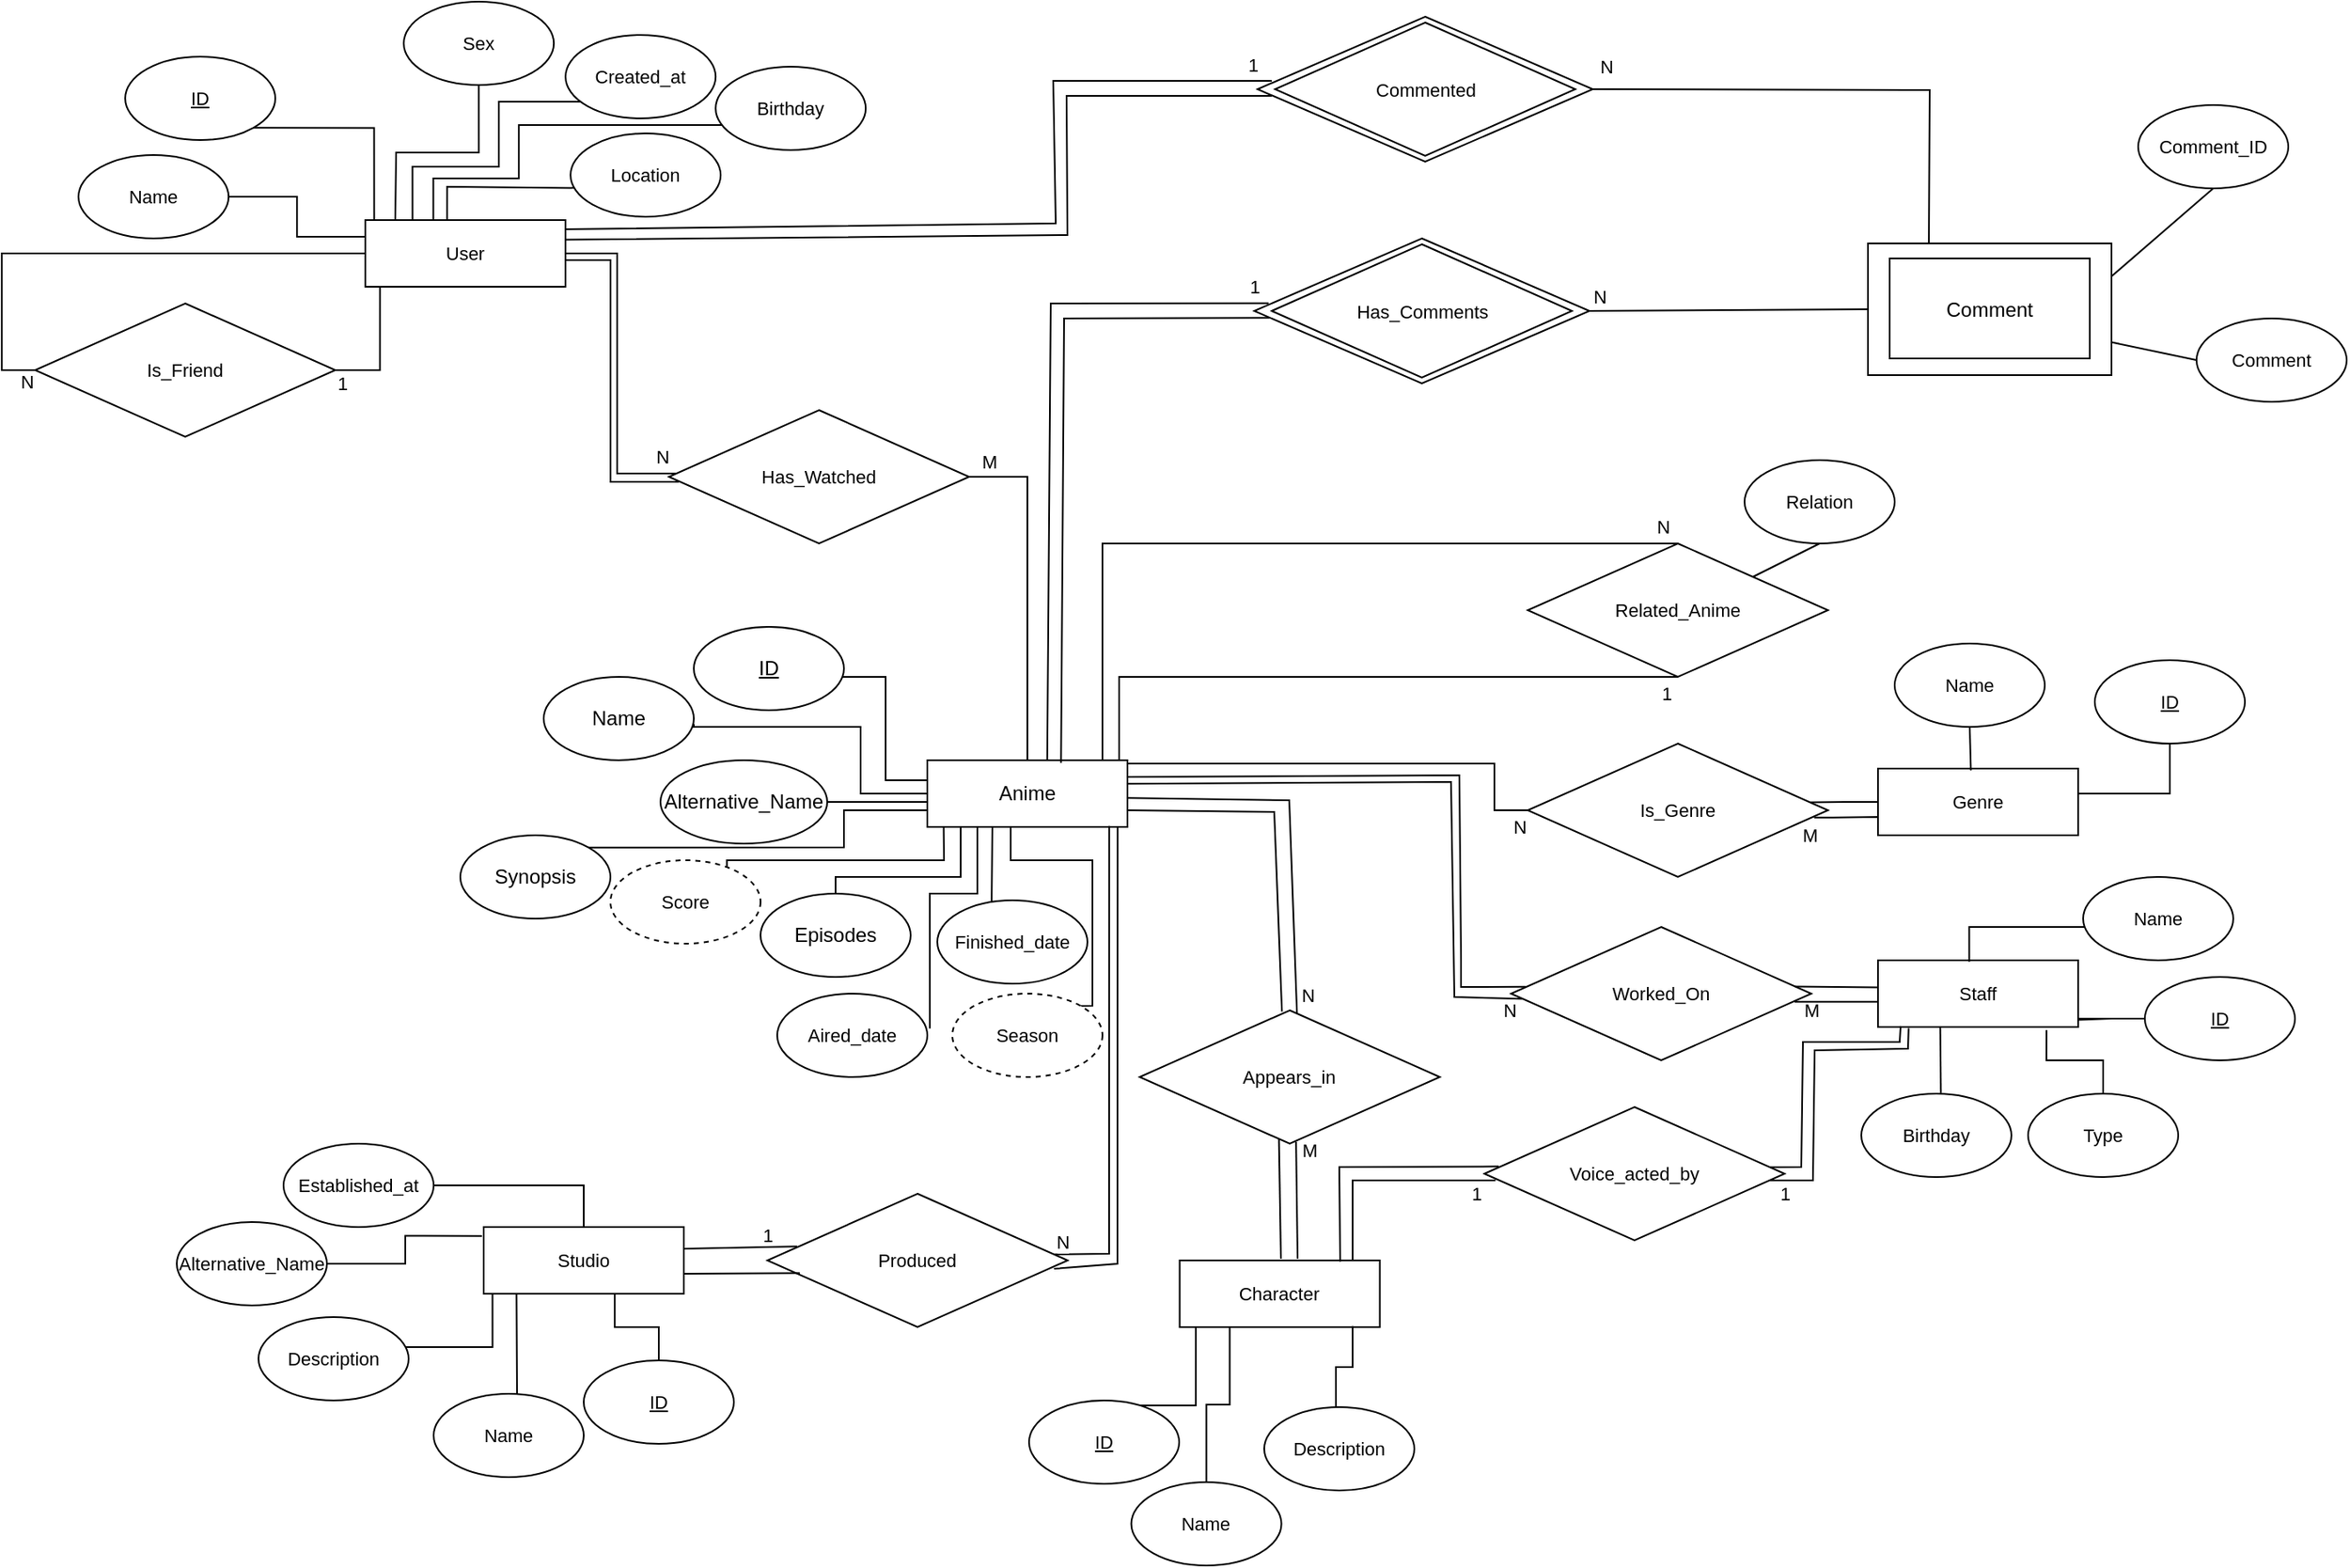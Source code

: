 <mxfile version="21.3.2" type="device">
  <diagram name="Page-1" id="s5_vKj6jAnv7hspi-ZaR">
    <mxGraphModel dx="2261" dy="1826" grid="0" gridSize="10" guides="1" tooltips="1" connect="1" arrows="1" fold="1" page="1" pageScale="1" pageWidth="827" pageHeight="1169" math="0" shadow="0">
      <root>
        <mxCell id="0" />
        <mxCell id="1" parent="0" />
        <mxCell id="LH-wosX4n64rVjz8hfUV-25" style="edgeStyle=orthogonalEdgeStyle;shape=connector;rounded=0;orthogonalLoop=1;jettySize=auto;html=1;entryX=0;entryY=0.5;entryDx=0;entryDy=0;labelBackgroundColor=default;strokeColor=default;fontFamily=Helvetica;fontSize=11;fontColor=default;endArrow=none;endFill=0;exitX=1;exitY=0.5;exitDx=0;exitDy=0;" parent="1" source="LH-wosX4n64rVjz8hfUV-2" target="LH-wosX4n64rVjz8hfUV-24" edge="1">
          <mxGeometry relative="1" as="geometry">
            <mxPoint x="60" y="460" as="sourcePoint" />
            <Array as="points">
              <mxPoint x="50" y="432" />
              <mxPoint x="270" y="432" />
              <mxPoint x="270" y="460" />
            </Array>
          </mxGeometry>
        </mxCell>
        <mxCell id="LH-wosX4n64rVjz8hfUV-32" value="N" style="edgeLabel;html=1;align=center;verticalAlign=middle;resizable=0;points=[];fontSize=11;fontFamily=Helvetica;fontColor=default;" parent="LH-wosX4n64rVjz8hfUV-25" vertex="1" connectable="0">
          <mxGeometry x="0.919" y="1" relative="1" as="geometry">
            <mxPoint x="6" y="11" as="offset" />
          </mxGeometry>
        </mxCell>
        <mxCell id="LH-wosX4n64rVjz8hfUV-42" style="edgeStyle=orthogonalEdgeStyle;shape=connector;rounded=0;orthogonalLoop=1;jettySize=auto;html=1;exitX=0.082;exitY=1.028;exitDx=0;exitDy=0;entryX=0.776;entryY=0.091;entryDx=0;entryDy=0;labelBackgroundColor=default;strokeColor=default;fontFamily=Helvetica;fontSize=11;fontColor=default;endArrow=none;endFill=0;entryPerimeter=0;exitPerimeter=0;" parent="1" source="LH-wosX4n64rVjz8hfUV-2" target="LH-wosX4n64rVjz8hfUV-40" edge="1">
          <mxGeometry relative="1" as="geometry">
            <Array as="points">
              <mxPoint x="-60" y="470" />
              <mxPoint x="-60" y="490" />
              <mxPoint x="-190" y="490" />
            </Array>
          </mxGeometry>
        </mxCell>
        <mxCell id="LH-wosX4n64rVjz8hfUV-2" value="&lt;div&gt;Anime&lt;/div&gt;" style="rounded=0;whiteSpace=wrap;html=1;" parent="1" vertex="1">
          <mxGeometry x="-70" y="430" width="120" height="40" as="geometry" />
        </mxCell>
        <mxCell id="LH-wosX4n64rVjz8hfUV-12" style="edgeStyle=orthogonalEdgeStyle;rounded=0;orthogonalLoop=1;jettySize=auto;html=1;exitX=1;exitY=0.564;exitDx=0;exitDy=0;entryX=0;entryY=0.25;entryDx=0;entryDy=0;endArrow=none;endFill=0;exitPerimeter=0;" parent="1" source="LH-wosX4n64rVjz8hfUV-3" target="LH-wosX4n64rVjz8hfUV-2" edge="1">
          <mxGeometry relative="1" as="geometry">
            <Array as="points">
              <mxPoint x="-210" y="410" />
              <mxPoint x="-110" y="410" />
              <mxPoint x="-110" y="450" />
              <mxPoint x="-70" y="450" />
            </Array>
          </mxGeometry>
        </mxCell>
        <mxCell id="LH-wosX4n64rVjz8hfUV-3" value="Name" style="ellipse;whiteSpace=wrap;html=1;" parent="1" vertex="1">
          <mxGeometry x="-300" y="380" width="90" height="50" as="geometry" />
        </mxCell>
        <mxCell id="LH-wosX4n64rVjz8hfUV-13" style="edgeStyle=orthogonalEdgeStyle;shape=connector;rounded=0;orthogonalLoop=1;jettySize=auto;html=1;exitX=0.993;exitY=0.6;exitDx=0;exitDy=0;labelBackgroundColor=default;strokeColor=default;fontFamily=Helvetica;fontSize=11;fontColor=default;endArrow=none;endFill=0;exitPerimeter=0;entryX=-0.002;entryY=0.3;entryDx=0;entryDy=0;entryPerimeter=0;" parent="1" source="LH-wosX4n64rVjz8hfUV-5" target="LH-wosX4n64rVjz8hfUV-2" edge="1">
          <mxGeometry relative="1" as="geometry">
            <mxPoint x="-60" y="430" as="targetPoint" />
            <Array as="points">
              <mxPoint x="-95" y="380" />
              <mxPoint x="-95" y="442" />
            </Array>
          </mxGeometry>
        </mxCell>
        <mxCell id="LH-wosX4n64rVjz8hfUV-5" value="&lt;u&gt;ID&lt;/u&gt;" style="ellipse;whiteSpace=wrap;html=1;" parent="1" vertex="1">
          <mxGeometry x="-210" y="350" width="90" height="50" as="geometry" />
        </mxCell>
        <mxCell id="LH-wosX4n64rVjz8hfUV-11" style="edgeStyle=orthogonalEdgeStyle;rounded=0;orthogonalLoop=1;jettySize=auto;html=1;exitX=1;exitY=0.5;exitDx=0;exitDy=0;entryX=0;entryY=0.5;entryDx=0;entryDy=0;endArrow=none;endFill=0;" parent="1" source="LH-wosX4n64rVjz8hfUV-6" target="LH-wosX4n64rVjz8hfUV-2" edge="1">
          <mxGeometry relative="1" as="geometry">
            <Array as="points">
              <mxPoint x="-70" y="455" />
            </Array>
          </mxGeometry>
        </mxCell>
        <mxCell id="LH-wosX4n64rVjz8hfUV-6" value="Alternative_Name" style="ellipse;whiteSpace=wrap;html=1;" parent="1" vertex="1">
          <mxGeometry x="-230" y="430" width="100" height="50" as="geometry" />
        </mxCell>
        <mxCell id="LH-wosX4n64rVjz8hfUV-16" style="edgeStyle=orthogonalEdgeStyle;shape=connector;rounded=0;orthogonalLoop=1;jettySize=auto;html=1;exitX=1;exitY=0;exitDx=0;exitDy=0;entryX=0;entryY=0.75;entryDx=0;entryDy=0;labelBackgroundColor=default;strokeColor=default;fontFamily=Helvetica;fontSize=11;fontColor=default;endArrow=none;endFill=0;" parent="1" source="LH-wosX4n64rVjz8hfUV-9" target="LH-wosX4n64rVjz8hfUV-2" edge="1">
          <mxGeometry relative="1" as="geometry">
            <Array as="points">
              <mxPoint x="-120" y="482" />
              <mxPoint x="-120" y="460" />
            </Array>
          </mxGeometry>
        </mxCell>
        <mxCell id="LH-wosX4n64rVjz8hfUV-9" value="&lt;div&gt;Synopsis&lt;/div&gt;" style="ellipse;whiteSpace=wrap;html=1;" parent="1" vertex="1">
          <mxGeometry x="-350" y="475.0" width="90" height="50" as="geometry" />
        </mxCell>
        <mxCell id="LH-wosX4n64rVjz8hfUV-15" style="edgeStyle=orthogonalEdgeStyle;shape=connector;rounded=0;orthogonalLoop=1;jettySize=auto;html=1;exitX=0.5;exitY=0;exitDx=0;exitDy=0;labelBackgroundColor=default;strokeColor=default;fontFamily=Helvetica;fontSize=11;fontColor=default;endArrow=none;endFill=0;" parent="1" source="LH-wosX4n64rVjz8hfUV-10" edge="1">
          <mxGeometry relative="1" as="geometry">
            <mxPoint x="-10" y="470" as="targetPoint" />
            <Array as="points">
              <mxPoint x="-125" y="500" />
              <mxPoint x="-50" y="500" />
              <mxPoint x="-50" y="470" />
            </Array>
          </mxGeometry>
        </mxCell>
        <mxCell id="LH-wosX4n64rVjz8hfUV-10" value="Episodes" style="ellipse;whiteSpace=wrap;html=1;" parent="1" vertex="1">
          <mxGeometry x="-170" y="510.0" width="90" height="50" as="geometry" />
        </mxCell>
        <mxCell id="LH-wosX4n64rVjz8hfUV-19" style="edgeStyle=orthogonalEdgeStyle;shape=connector;rounded=0;orthogonalLoop=1;jettySize=auto;html=1;exitX=0.5;exitY=0;exitDx=0;exitDy=0;labelBackgroundColor=default;strokeColor=default;fontFamily=Helvetica;fontSize=11;fontColor=default;endArrow=none;endFill=0;entryX=0.875;entryY=-0.005;entryDx=0;entryDy=0;entryPerimeter=0;" parent="1" source="LH-wosX4n64rVjz8hfUV-18" target="LH-wosX4n64rVjz8hfUV-2" edge="1">
          <mxGeometry relative="1" as="geometry">
            <Array as="points">
              <mxPoint x="35" y="300" />
            </Array>
            <mxPoint x="35" y="429" as="targetPoint" />
          </mxGeometry>
        </mxCell>
        <mxCell id="LH-wosX4n64rVjz8hfUV-23" value="N" style="edgeLabel;html=1;align=center;verticalAlign=middle;resizable=0;points=[];fontSize=11;fontFamily=Helvetica;fontColor=default;" parent="LH-wosX4n64rVjz8hfUV-19" vertex="1" connectable="0">
          <mxGeometry x="-0.894" relative="1" as="geometry">
            <mxPoint x="16" y="-10" as="offset" />
          </mxGeometry>
        </mxCell>
        <mxCell id="LH-wosX4n64rVjz8hfUV-20" style="edgeStyle=orthogonalEdgeStyle;shape=connector;rounded=0;orthogonalLoop=1;jettySize=auto;html=1;exitX=0.5;exitY=1;exitDx=0;exitDy=0;labelBackgroundColor=default;strokeColor=default;fontFamily=Helvetica;fontSize=11;fontColor=default;endArrow=none;endFill=0;entryX=0.958;entryY=0.01;entryDx=0;entryDy=0;entryPerimeter=0;" parent="1" source="LH-wosX4n64rVjz8hfUV-18" target="LH-wosX4n64rVjz8hfUV-2" edge="1">
          <mxGeometry relative="1" as="geometry">
            <mxPoint x="50" y="445" as="targetPoint" />
            <Array as="points">
              <mxPoint x="45" y="380" />
              <mxPoint x="45" y="430" />
            </Array>
          </mxGeometry>
        </mxCell>
        <mxCell id="LH-wosX4n64rVjz8hfUV-22" value="1" style="edgeLabel;html=1;align=center;verticalAlign=middle;resizable=0;points=[];fontSize=11;fontFamily=Helvetica;fontColor=default;" parent="LH-wosX4n64rVjz8hfUV-20" vertex="1" connectable="0">
          <mxGeometry x="-0.844" y="1" relative="1" as="geometry">
            <mxPoint x="23" y="9" as="offset" />
          </mxGeometry>
        </mxCell>
        <mxCell id="LH-wosX4n64rVjz8hfUV-18" value="Related_Anime" style="rhombus;whiteSpace=wrap;html=1;fontFamily=Helvetica;fontSize=11;fontColor=default;" parent="1" vertex="1">
          <mxGeometry x="290" y="300" width="180" height="80" as="geometry" />
        </mxCell>
        <mxCell id="LH-wosX4n64rVjz8hfUV-29" style="edgeStyle=orthogonalEdgeStyle;shape=connector;rounded=0;orthogonalLoop=1;jettySize=auto;html=1;exitX=0.954;exitY=0.555;exitDx=0;exitDy=0;entryX=0;entryY=0.75;entryDx=0;entryDy=0;labelBackgroundColor=default;strokeColor=default;fontFamily=Helvetica;fontSize=11;fontColor=default;endArrow=none;endFill=0;exitPerimeter=0;" parent="1" source="LH-wosX4n64rVjz8hfUV-24" target="LH-wosX4n64rVjz8hfUV-26" edge="1">
          <mxGeometry relative="1" as="geometry">
            <Array as="points">
              <mxPoint x="473" y="464" />
              <mxPoint x="500" y="464" />
            </Array>
          </mxGeometry>
        </mxCell>
        <mxCell id="LH-wosX4n64rVjz8hfUV-31" value="M" style="edgeLabel;html=1;align=center;verticalAlign=middle;resizable=0;points=[];fontSize=11;fontFamily=Helvetica;fontColor=default;" parent="LH-wosX4n64rVjz8hfUV-29" vertex="1" connectable="0">
          <mxGeometry x="-0.718" relative="1" as="geometry">
            <mxPoint x="-8" y="10" as="offset" />
          </mxGeometry>
        </mxCell>
        <mxCell id="LH-wosX4n64rVjz8hfUV-24" value="Is_Genre" style="rhombus;whiteSpace=wrap;html=1;fontFamily=Helvetica;fontSize=11;fontColor=default;" parent="1" vertex="1">
          <mxGeometry x="290" y="420" width="180" height="80" as="geometry" />
        </mxCell>
        <mxCell id="LH-wosX4n64rVjz8hfUV-39" style="edgeStyle=orthogonalEdgeStyle;shape=connector;rounded=0;orthogonalLoop=1;jettySize=auto;html=1;exitX=0;exitY=0.5;exitDx=0;exitDy=0;entryX=0.942;entryY=0.44;entryDx=0;entryDy=0;entryPerimeter=0;labelBackgroundColor=default;strokeColor=default;fontFamily=Helvetica;fontSize=11;fontColor=default;endArrow=none;endFill=0;" parent="1" source="LH-wosX4n64rVjz8hfUV-26" target="LH-wosX4n64rVjz8hfUV-24" edge="1">
          <mxGeometry relative="1" as="geometry" />
        </mxCell>
        <mxCell id="LH-wosX4n64rVjz8hfUV-26" value="Genre" style="rounded=0;whiteSpace=wrap;html=1;fontFamily=Helvetica;fontSize=11;fontColor=default;" parent="1" vertex="1">
          <mxGeometry x="500" y="435" width="120" height="40" as="geometry" />
        </mxCell>
        <mxCell id="LH-wosX4n64rVjz8hfUV-38" style="edgeStyle=orthogonalEdgeStyle;shape=connector;rounded=0;orthogonalLoop=1;jettySize=auto;html=1;exitX=0.5;exitY=1;exitDx=0;exitDy=0;entryX=0.464;entryY=0.029;entryDx=0;entryDy=0;entryPerimeter=0;labelBackgroundColor=default;strokeColor=default;fontFamily=Helvetica;fontSize=11;fontColor=default;endArrow=none;endFill=0;" parent="1" source="LH-wosX4n64rVjz8hfUV-35" target="LH-wosX4n64rVjz8hfUV-26" edge="1">
          <mxGeometry relative="1" as="geometry" />
        </mxCell>
        <mxCell id="LH-wosX4n64rVjz8hfUV-35" value="Name" style="ellipse;whiteSpace=wrap;html=1;fontFamily=Helvetica;fontSize=11;fontColor=default;" parent="1" vertex="1">
          <mxGeometry x="510" y="360.0" width="90" height="50" as="geometry" />
        </mxCell>
        <mxCell id="LH-wosX4n64rVjz8hfUV-37" style="edgeStyle=orthogonalEdgeStyle;shape=connector;rounded=0;orthogonalLoop=1;jettySize=auto;html=1;exitX=0.5;exitY=1;exitDx=0;exitDy=0;entryX=1;entryY=0;entryDx=0;entryDy=0;labelBackgroundColor=default;strokeColor=default;fontFamily=Helvetica;fontSize=11;fontColor=default;endArrow=none;endFill=0;" parent="1" source="LH-wosX4n64rVjz8hfUV-36" target="LH-wosX4n64rVjz8hfUV-26" edge="1">
          <mxGeometry relative="1" as="geometry">
            <Array as="points">
              <mxPoint x="675" y="450" />
              <mxPoint x="620" y="450" />
            </Array>
          </mxGeometry>
        </mxCell>
        <mxCell id="LH-wosX4n64rVjz8hfUV-36" value="&lt;u&gt;ID&lt;/u&gt;" style="ellipse;whiteSpace=wrap;html=1;fontFamily=Helvetica;fontSize=11;fontColor=default;" parent="1" vertex="1">
          <mxGeometry x="630" y="370.0" width="90" height="50" as="geometry" />
        </mxCell>
        <mxCell id="LH-wosX4n64rVjz8hfUV-40" value="Score" style="ellipse;whiteSpace=wrap;html=1;fontFamily=Helvetica;fontSize=11;fontColor=default;dashed=1;" parent="1" vertex="1">
          <mxGeometry x="-260" y="490.0" width="90" height="50" as="geometry" />
        </mxCell>
        <mxCell id="LH-wosX4n64rVjz8hfUV-46" style="edgeStyle=orthogonalEdgeStyle;shape=connector;rounded=0;orthogonalLoop=1;jettySize=auto;html=1;exitX=1.017;exitY=0.418;exitDx=0;exitDy=0;labelBackgroundColor=default;strokeColor=default;fontFamily=Helvetica;fontSize=11;fontColor=default;endArrow=none;endFill=0;exitPerimeter=0;" parent="1" source="LH-wosX4n64rVjz8hfUV-43" edge="1">
          <mxGeometry relative="1" as="geometry">
            <mxPoint x="-40" y="470" as="targetPoint" />
            <Array as="points">
              <mxPoint x="-69" y="510" />
              <mxPoint x="-40" y="510" />
              <mxPoint x="-40" y="470" />
            </Array>
          </mxGeometry>
        </mxCell>
        <mxCell id="LH-wosX4n64rVjz8hfUV-43" value="Aired_date" style="ellipse;whiteSpace=wrap;html=1;fontFamily=Helvetica;fontSize=11;fontColor=default;" parent="1" vertex="1">
          <mxGeometry x="-160" y="570" width="90" height="50" as="geometry" />
        </mxCell>
        <mxCell id="LH-wosX4n64rVjz8hfUV-49" style="edgeStyle=orthogonalEdgeStyle;shape=connector;rounded=0;orthogonalLoop=1;jettySize=auto;html=1;entryX=0.862;entryY=1.001;entryDx=0;entryDy=0;entryPerimeter=0;labelBackgroundColor=default;strokeColor=default;fontFamily=Helvetica;fontSize=11;fontColor=default;endArrow=none;endFill=0;exitX=0.362;exitY=0.018;exitDx=0;exitDy=0;exitPerimeter=0;" parent="1" source="LH-wosX4n64rVjz8hfUV-44" target="LH-wosX4n64rVjz8hfUV-2" edge="1">
          <mxGeometry relative="1" as="geometry">
            <mxPoint x="-15" y="510" as="sourcePoint" />
            <Array as="points">
              <mxPoint x="-31" y="511" />
              <mxPoint x="-31" y="511" />
              <mxPoint x="-31" y="470" />
            </Array>
          </mxGeometry>
        </mxCell>
        <mxCell id="LH-wosX4n64rVjz8hfUV-44" value="Finished_date" style="ellipse;whiteSpace=wrap;html=1;fontFamily=Helvetica;fontSize=11;fontColor=default;" parent="1" vertex="1">
          <mxGeometry x="-64" y="514" width="90" height="50" as="geometry" />
        </mxCell>
        <mxCell id="LH-wosX4n64rVjz8hfUV-50" style="edgeStyle=orthogonalEdgeStyle;shape=connector;rounded=0;orthogonalLoop=1;jettySize=auto;html=1;exitX=1;exitY=0;exitDx=0;exitDy=0;labelBackgroundColor=default;strokeColor=default;fontFamily=Helvetica;fontSize=11;fontColor=default;endArrow=none;endFill=0;entryX=0.415;entryY=1.006;entryDx=0;entryDy=0;entryPerimeter=0;" parent="1" source="LH-wosX4n64rVjz8hfUV-45" target="LH-wosX4n64rVjz8hfUV-2" edge="1">
          <mxGeometry relative="1" as="geometry">
            <mxPoint x="50" y="490" as="targetPoint" />
            <Array as="points">
              <mxPoint x="29" y="577" />
              <mxPoint x="29" y="490" />
              <mxPoint x="-20" y="490" />
              <mxPoint x="-20" y="470" />
            </Array>
          </mxGeometry>
        </mxCell>
        <mxCell id="LH-wosX4n64rVjz8hfUV-45" value="Season" style="ellipse;whiteSpace=wrap;html=1;fontFamily=Helvetica;fontSize=11;fontColor=default;dashed=1;" parent="1" vertex="1">
          <mxGeometry x="-55" y="570" width="90" height="50" as="geometry" />
        </mxCell>
        <mxCell id="LH-wosX4n64rVjz8hfUV-51" value="Staff" style="rounded=0;whiteSpace=wrap;html=1;fontFamily=Helvetica;fontSize=11;fontColor=default;" parent="1" vertex="1">
          <mxGeometry x="500" y="550" width="120" height="40" as="geometry" />
        </mxCell>
        <mxCell id="LH-wosX4n64rVjz8hfUV-58" style="edgeStyle=orthogonalEdgeStyle;shape=connector;rounded=0;orthogonalLoop=1;jettySize=auto;html=1;exitX=0.5;exitY=1;exitDx=0;exitDy=0;entryX=0.456;entryY=0.021;entryDx=0;entryDy=0;entryPerimeter=0;labelBackgroundColor=default;strokeColor=default;fontFamily=Helvetica;fontSize=11;fontColor=default;endArrow=none;endFill=0;" parent="1" source="LH-wosX4n64rVjz8hfUV-53" target="LH-wosX4n64rVjz8hfUV-51" edge="1">
          <mxGeometry relative="1" as="geometry">
            <Array as="points">
              <mxPoint x="555" y="530" />
            </Array>
          </mxGeometry>
        </mxCell>
        <mxCell id="LH-wosX4n64rVjz8hfUV-53" value="Name" style="ellipse;whiteSpace=wrap;html=1;fontFamily=Helvetica;fontSize=11;fontColor=default;" parent="1" vertex="1">
          <mxGeometry x="623" y="500" width="90" height="50" as="geometry" />
        </mxCell>
        <mxCell id="LH-wosX4n64rVjz8hfUV-61" style="edgeStyle=orthogonalEdgeStyle;shape=connector;rounded=0;orthogonalLoop=1;jettySize=auto;html=1;exitX=0;exitY=0.5;exitDx=0;exitDy=0;entryX=0.998;entryY=0.894;entryDx=0;entryDy=0;entryPerimeter=0;labelBackgroundColor=default;strokeColor=default;fontFamily=Helvetica;fontSize=11;fontColor=default;endArrow=none;endFill=0;" parent="1" source="LH-wosX4n64rVjz8hfUV-55" target="LH-wosX4n64rVjz8hfUV-51" edge="1">
          <mxGeometry relative="1" as="geometry" />
        </mxCell>
        <mxCell id="LH-wosX4n64rVjz8hfUV-55" value="&lt;u&gt;ID&lt;/u&gt;" style="ellipse;whiteSpace=wrap;html=1;fontFamily=Helvetica;fontSize=11;fontColor=default;" parent="1" vertex="1">
          <mxGeometry x="660" y="560" width="90" height="50" as="geometry" />
        </mxCell>
        <mxCell id="LH-wosX4n64rVjz8hfUV-64" style="edgeStyle=orthogonalEdgeStyle;shape=connector;rounded=0;orthogonalLoop=1;jettySize=auto;html=1;exitX=0.53;exitY=-0.005;exitDx=0;exitDy=0;entryX=0.311;entryY=1.001;entryDx=0;entryDy=0;entryPerimeter=0;labelBackgroundColor=default;strokeColor=default;fontFamily=Helvetica;fontSize=11;fontColor=default;endArrow=none;endFill=0;exitPerimeter=0;" parent="1" source="LH-wosX4n64rVjz8hfUV-56" target="LH-wosX4n64rVjz8hfUV-51" edge="1">
          <mxGeometry relative="1" as="geometry">
            <Array as="points" />
          </mxGeometry>
        </mxCell>
        <mxCell id="LH-wosX4n64rVjz8hfUV-56" value="Birthday" style="ellipse;whiteSpace=wrap;html=1;fontFamily=Helvetica;fontSize=11;fontColor=default;" parent="1" vertex="1">
          <mxGeometry x="490" y="630" width="90" height="50" as="geometry" />
        </mxCell>
        <mxCell id="LH-wosX4n64rVjz8hfUV-63" style="edgeStyle=orthogonalEdgeStyle;shape=connector;rounded=0;orthogonalLoop=1;jettySize=auto;html=1;exitX=0.5;exitY=0;exitDx=0;exitDy=0;entryX=0.842;entryY=1.046;entryDx=0;entryDy=0;entryPerimeter=0;labelBackgroundColor=default;strokeColor=default;fontFamily=Helvetica;fontSize=11;fontColor=default;endArrow=none;endFill=0;" parent="1" source="LH-wosX4n64rVjz8hfUV-57" target="LH-wosX4n64rVjz8hfUV-51" edge="1">
          <mxGeometry relative="1" as="geometry" />
        </mxCell>
        <mxCell id="LH-wosX4n64rVjz8hfUV-57" value="Type" style="ellipse;whiteSpace=wrap;html=1;fontFamily=Helvetica;fontSize=11;fontColor=default;" parent="1" vertex="1">
          <mxGeometry x="590" y="630" width="90" height="50" as="geometry" />
        </mxCell>
        <mxCell id="LH-wosX4n64rVjz8hfUV-62" style="edgeStyle=orthogonalEdgeStyle;shape=connector;rounded=0;orthogonalLoop=1;jettySize=auto;html=1;exitX=0;exitY=0.5;exitDx=0;exitDy=0;entryX=1.001;entryY=0.875;entryDx=0;entryDy=0;entryPerimeter=0;labelBackgroundColor=default;strokeColor=default;fontFamily=Helvetica;fontSize=11;fontColor=default;endArrow=none;endFill=0;" parent="1" source="LH-wosX4n64rVjz8hfUV-55" target="LH-wosX4n64rVjz8hfUV-51" edge="1">
          <mxGeometry relative="1" as="geometry" />
        </mxCell>
        <mxCell id="LH-wosX4n64rVjz8hfUV-65" value="Worked_On" style="rhombus;whiteSpace=wrap;html=1;fontFamily=Helvetica;fontSize=11;fontColor=default;" parent="1" vertex="1">
          <mxGeometry x="280" y="530" width="180" height="80" as="geometry" />
        </mxCell>
        <mxCell id="LH-wosX4n64rVjz8hfUV-67" value="" style="endArrow=none;html=1;rounded=0;labelBackgroundColor=default;strokeColor=default;fontFamily=Helvetica;fontSize=11;fontColor=default;shape=connector;exitX=0.946;exitY=0.447;exitDx=0;exitDy=0;exitPerimeter=0;entryX=-0.002;entryY=0.406;entryDx=0;entryDy=0;entryPerimeter=0;" parent="1" source="LH-wosX4n64rVjz8hfUV-65" target="LH-wosX4n64rVjz8hfUV-51" edge="1">
          <mxGeometry width="50" height="50" relative="1" as="geometry">
            <mxPoint x="450" y="570" as="sourcePoint" />
            <mxPoint x="500" y="520" as="targetPoint" />
          </mxGeometry>
        </mxCell>
        <mxCell id="LH-wosX4n64rVjz8hfUV-75" value="M" style="edgeLabel;html=1;align=center;verticalAlign=middle;resizable=0;points=[];fontSize=11;fontFamily=Helvetica;fontColor=default;" parent="LH-wosX4n64rVjz8hfUV-67" vertex="1" connectable="0">
          <mxGeometry x="-0.496" y="1" relative="1" as="geometry">
            <mxPoint x="-3" y="15" as="offset" />
          </mxGeometry>
        </mxCell>
        <mxCell id="LH-wosX4n64rVjz8hfUV-68" value="" style="endArrow=none;html=1;rounded=0;labelBackgroundColor=default;strokeColor=default;fontFamily=Helvetica;fontSize=11;fontColor=default;shape=connector;exitX=0.946;exitY=0.447;exitDx=0;exitDy=0;exitPerimeter=0;entryX=-0.002;entryY=0.406;entryDx=0;entryDy=0;entryPerimeter=0;" parent="1" edge="1">
          <mxGeometry width="50" height="50" relative="1" as="geometry">
            <mxPoint x="450" y="574.89" as="sourcePoint" />
            <mxPoint x="500" y="574.89" as="targetPoint" />
          </mxGeometry>
        </mxCell>
        <mxCell id="LH-wosX4n64rVjz8hfUV-69" value="" style="endArrow=none;html=1;rounded=0;labelBackgroundColor=default;strokeColor=default;fontFamily=Helvetica;fontSize=11;fontColor=default;shape=connector;exitX=1;exitY=0.25;exitDx=0;exitDy=0;entryX=0.049;entryY=0.448;entryDx=0;entryDy=0;entryPerimeter=0;" parent="1" source="LH-wosX4n64rVjz8hfUV-2" target="LH-wosX4n64rVjz8hfUV-65" edge="1">
          <mxGeometry width="50" height="50" relative="1" as="geometry">
            <mxPoint x="60" y="510" as="sourcePoint" />
            <mxPoint x="110" y="460" as="targetPoint" />
            <Array as="points">
              <mxPoint x="249" y="439" />
              <mxPoint x="250" y="550" />
              <mxPoint x="250" y="566" />
            </Array>
          </mxGeometry>
        </mxCell>
        <mxCell id="LH-wosX4n64rVjz8hfUV-72" value="N" style="edgeLabel;html=1;align=center;verticalAlign=middle;resizable=0;points=[];fontSize=11;fontFamily=Helvetica;fontColor=default;" parent="LH-wosX4n64rVjz8hfUV-69" vertex="1" connectable="0">
          <mxGeometry x="0.942" relative="1" as="geometry">
            <mxPoint x="1" y="14" as="offset" />
          </mxGeometry>
        </mxCell>
        <mxCell id="LH-wosX4n64rVjz8hfUV-70" value="" style="endArrow=none;html=1;rounded=0;labelBackgroundColor=default;strokeColor=default;fontFamily=Helvetica;fontSize=11;fontColor=default;shape=connector;entryX=0.038;entryY=0.539;entryDx=0;entryDy=0;entryPerimeter=0;exitX=0.999;exitY=0.353;exitDx=0;exitDy=0;exitPerimeter=0;" parent="1" source="LH-wosX4n64rVjz8hfUV-2" target="LH-wosX4n64rVjz8hfUV-65" edge="1">
          <mxGeometry width="50" height="50" relative="1" as="geometry">
            <mxPoint x="50" y="466" as="sourcePoint" />
            <mxPoint x="290" y="570" as="targetPoint" />
            <Array as="points">
              <mxPoint x="244" y="443" />
              <mxPoint x="246" y="572" />
            </Array>
          </mxGeometry>
        </mxCell>
        <mxCell id="LH-wosX4n64rVjz8hfUV-98" value="&lt;div&gt;Character&lt;/div&gt;" style="rounded=0;whiteSpace=wrap;html=1;fontFamily=Helvetica;fontSize=11;fontColor=default;" parent="1" vertex="1">
          <mxGeometry x="81.3" y="730" width="120" height="40" as="geometry" />
        </mxCell>
        <mxCell id="WyOjGXqvEOlPAhc7vTdw-3" style="edgeStyle=orthogonalEdgeStyle;shape=connector;rounded=0;orthogonalLoop=1;jettySize=auto;html=1;exitX=0.68;exitY=0.038;exitDx=0;exitDy=0;entryX=0.081;entryY=1.008;entryDx=0;entryDy=0;entryPerimeter=0;labelBackgroundColor=default;strokeColor=default;fontFamily=Helvetica;fontSize=11;fontColor=default;endArrow=none;endFill=0;exitPerimeter=0;" parent="1" source="LH-wosX4n64rVjz8hfUV-99" target="LH-wosX4n64rVjz8hfUV-98" edge="1">
          <mxGeometry relative="1" as="geometry">
            <mxPoint x="51.0" y="816.65" as="sourcePoint" />
            <Array as="points">
              <mxPoint x="52" y="817" />
              <mxPoint x="91" y="817" />
            </Array>
          </mxGeometry>
        </mxCell>
        <mxCell id="LH-wosX4n64rVjz8hfUV-99" value="&lt;div align=&quot;center&quot;&gt;&lt;u&gt;ID&lt;/u&gt;&lt;/div&gt;" style="ellipse;whiteSpace=wrap;html=1;fontFamily=Helvetica;fontSize=11;fontColor=default;align=center;" parent="1" vertex="1">
          <mxGeometry x="-9" y="814" width="90" height="50" as="geometry" />
        </mxCell>
        <mxCell id="WyOjGXqvEOlPAhc7vTdw-4" style="edgeStyle=orthogonalEdgeStyle;shape=connector;rounded=0;orthogonalLoop=1;jettySize=auto;html=1;entryX=0.25;entryY=1;entryDx=0;entryDy=0;labelBackgroundColor=default;strokeColor=default;fontFamily=Helvetica;fontSize=11;fontColor=default;endArrow=none;endFill=0;" parent="1" source="LH-wosX4n64rVjz8hfUV-100" target="LH-wosX4n64rVjz8hfUV-98" edge="1">
          <mxGeometry relative="1" as="geometry" />
        </mxCell>
        <mxCell id="LH-wosX4n64rVjz8hfUV-100" value="Name" style="ellipse;whiteSpace=wrap;html=1;fontFamily=Helvetica;fontSize=11;fontColor=default;" parent="1" vertex="1">
          <mxGeometry x="52.3" y="863" width="90" height="50" as="geometry" />
        </mxCell>
        <mxCell id="LH-wosX4n64rVjz8hfUV-101" value="" style="endArrow=none;html=1;rounded=0;labelBackgroundColor=default;strokeColor=default;fontFamily=Helvetica;fontSize=11;fontColor=default;shape=connector;entryX=0.909;entryY=0.985;entryDx=0;entryDy=0;entryPerimeter=0;exitX=0.955;exitY=0.455;exitDx=0;exitDy=0;exitPerimeter=0;" parent="1" source="LH-wosX4n64rVjz8hfUV-85" target="LH-wosX4n64rVjz8hfUV-2" edge="1">
          <mxGeometry width="50" height="50" relative="1" as="geometry">
            <mxPoint x="2" y="787" as="sourcePoint" />
            <mxPoint x="35" y="470" as="targetPoint" />
            <Array as="points">
              <mxPoint x="39" y="726" />
            </Array>
          </mxGeometry>
        </mxCell>
        <mxCell id="LH-wosX4n64rVjz8hfUV-102" value="" style="endArrow=none;html=1;rounded=0;labelBackgroundColor=default;strokeColor=default;fontFamily=Helvetica;fontSize=11;fontColor=default;shape=connector;entryX=0.951;entryY=1.003;entryDx=0;entryDy=0;entryPerimeter=0;exitX=0.955;exitY=0.563;exitDx=0;exitDy=0;exitPerimeter=0;" parent="1" source="LH-wosX4n64rVjz8hfUV-85" target="LH-wosX4n64rVjz8hfUV-2" edge="1">
          <mxGeometry width="50" height="50" relative="1" as="geometry">
            <mxPoint x="1" y="764" as="sourcePoint" />
            <mxPoint x="49" y="479" as="targetPoint" />
            <Array as="points">
              <mxPoint x="44" y="732" />
            </Array>
          </mxGeometry>
        </mxCell>
        <mxCell id="WyOjGXqvEOlPAhc7vTdw-62" value="N" style="edgeLabel;html=1;align=center;verticalAlign=middle;resizable=0;points=[];fontSize=11;fontFamily=Helvetica;fontColor=default;" parent="LH-wosX4n64rVjz8hfUV-102" connectable="0" vertex="1">
          <mxGeometry x="-0.94" y="2" relative="1" as="geometry">
            <mxPoint x="-4" y="-14" as="offset" />
          </mxGeometry>
        </mxCell>
        <mxCell id="WyOjGXqvEOlPAhc7vTdw-6" style="edgeStyle=orthogonalEdgeStyle;shape=connector;rounded=0;orthogonalLoop=1;jettySize=auto;html=1;exitX=0.478;exitY=0.02;exitDx=0;exitDy=0;entryX=0.864;entryY=0.983;entryDx=0;entryDy=0;labelBackgroundColor=default;strokeColor=default;fontFamily=Helvetica;fontSize=11;fontColor=default;endArrow=none;endFill=0;entryPerimeter=0;exitPerimeter=0;" parent="1" source="WyOjGXqvEOlPAhc7vTdw-2" target="LH-wosX4n64rVjz8hfUV-98" edge="1">
          <mxGeometry relative="1" as="geometry" />
        </mxCell>
        <mxCell id="WyOjGXqvEOlPAhc7vTdw-2" value="Description" style="ellipse;whiteSpace=wrap;html=1;fontFamily=Helvetica;fontSize=11;fontColor=default;" parent="1" vertex="1">
          <mxGeometry x="132" y="818" width="90" height="50" as="geometry" />
        </mxCell>
        <mxCell id="LH-wosX4n64rVjz8hfUV-76" value="&lt;div&gt;Studio&lt;/div&gt;" style="rounded=0;whiteSpace=wrap;html=1;fontFamily=Helvetica;fontSize=11;fontColor=default;" parent="1" vertex="1">
          <mxGeometry x="-336" y="710" width="120" height="40" as="geometry" />
        </mxCell>
        <mxCell id="LH-wosX4n64rVjz8hfUV-97" style="edgeStyle=orthogonalEdgeStyle;shape=connector;rounded=0;orthogonalLoop=1;jettySize=auto;html=1;exitX=0.5;exitY=0;exitDx=0;exitDy=0;entryX=0.655;entryY=1;entryDx=0;entryDy=0;entryPerimeter=0;labelBackgroundColor=default;strokeColor=default;fontFamily=Helvetica;fontSize=11;fontColor=default;endArrow=none;endFill=0;" parent="1" source="LH-wosX4n64rVjz8hfUV-77" target="LH-wosX4n64rVjz8hfUV-76" edge="1">
          <mxGeometry relative="1" as="geometry" />
        </mxCell>
        <mxCell id="LH-wosX4n64rVjz8hfUV-77" value="&lt;u&gt;ID&lt;/u&gt;" style="ellipse;whiteSpace=wrap;html=1;fontFamily=Helvetica;fontSize=11;fontColor=default;" parent="1" vertex="1">
          <mxGeometry x="-276" y="790" width="90" height="50" as="geometry" />
        </mxCell>
        <mxCell id="LH-wosX4n64rVjz8hfUV-96" style="edgeStyle=orthogonalEdgeStyle;shape=connector;rounded=0;orthogonalLoop=1;jettySize=auto;html=1;entryX=0.164;entryY=0.992;entryDx=0;entryDy=0;entryPerimeter=0;labelBackgroundColor=default;strokeColor=default;fontFamily=Helvetica;fontSize=11;fontColor=default;endArrow=none;endFill=0;" parent="1" target="LH-wosX4n64rVjz8hfUV-76" edge="1">
          <mxGeometry relative="1" as="geometry">
            <Array as="points">
              <mxPoint x="-316" y="810" />
            </Array>
            <mxPoint x="-316" y="808" as="sourcePoint" />
          </mxGeometry>
        </mxCell>
        <mxCell id="LH-wosX4n64rVjz8hfUV-78" value="Name" style="ellipse;whiteSpace=wrap;html=1;fontFamily=Helvetica;fontSize=11;fontColor=default;" parent="1" vertex="1">
          <mxGeometry x="-366" y="810" width="90" height="50" as="geometry" />
        </mxCell>
        <mxCell id="LH-wosX4n64rVjz8hfUV-92" style="edgeStyle=orthogonalEdgeStyle;shape=connector;rounded=0;orthogonalLoop=1;jettySize=auto;html=1;exitX=1;exitY=0.5;exitDx=0;exitDy=0;entryX=0.5;entryY=0;entryDx=0;entryDy=0;labelBackgroundColor=default;strokeColor=default;fontFamily=Helvetica;fontSize=11;fontColor=default;endArrow=none;endFill=0;" parent="1" source="LH-wosX4n64rVjz8hfUV-80" target="LH-wosX4n64rVjz8hfUV-76" edge="1">
          <mxGeometry relative="1" as="geometry" />
        </mxCell>
        <mxCell id="LH-wosX4n64rVjz8hfUV-80" value="Established_at" style="ellipse;whiteSpace=wrap;html=1;fontFamily=Helvetica;fontSize=11;fontColor=default;" parent="1" vertex="1">
          <mxGeometry x="-456" y="660" width="90" height="50" as="geometry" />
        </mxCell>
        <mxCell id="LH-wosX4n64rVjz8hfUV-94" style="edgeStyle=orthogonalEdgeStyle;shape=connector;rounded=0;orthogonalLoop=1;jettySize=auto;html=1;exitX=1;exitY=0.5;exitDx=0;exitDy=0;entryX=-0.008;entryY=0.133;entryDx=0;entryDy=0;entryPerimeter=0;labelBackgroundColor=default;strokeColor=default;fontFamily=Helvetica;fontSize=11;fontColor=default;endArrow=none;endFill=0;" parent="1" source="LH-wosX4n64rVjz8hfUV-82" target="LH-wosX4n64rVjz8hfUV-76" edge="1">
          <mxGeometry relative="1" as="geometry" />
        </mxCell>
        <mxCell id="LH-wosX4n64rVjz8hfUV-82" value="Alternative_Name" style="ellipse;whiteSpace=wrap;html=1;fontFamily=Helvetica;fontSize=11;fontColor=default;" parent="1" vertex="1">
          <mxGeometry x="-520" y="707" width="90" height="50" as="geometry" />
        </mxCell>
        <mxCell id="LH-wosX4n64rVjz8hfUV-95" style="edgeStyle=orthogonalEdgeStyle;shape=connector;rounded=0;orthogonalLoop=1;jettySize=auto;html=1;exitX=0;exitY=0;exitDx=0;exitDy=0;entryX=0.044;entryY=1;entryDx=0;entryDy=0;entryPerimeter=0;labelBackgroundColor=default;strokeColor=default;fontFamily=Helvetica;fontSize=11;fontColor=default;endArrow=none;endFill=0;" parent="1" source="LH-wosX4n64rVjz8hfUV-84" target="LH-wosX4n64rVjz8hfUV-76" edge="1">
          <mxGeometry relative="1" as="geometry">
            <Array as="points">
              <mxPoint x="-454" y="782" />
              <mxPoint x="-331" y="782" />
            </Array>
          </mxGeometry>
        </mxCell>
        <mxCell id="LH-wosX4n64rVjz8hfUV-84" value="Description" style="ellipse;whiteSpace=wrap;html=1;fontFamily=Helvetica;fontSize=11;fontColor=default;" parent="1" vertex="1">
          <mxGeometry x="-471" y="764" width="90" height="50" as="geometry" />
        </mxCell>
        <mxCell id="LH-wosX4n64rVjz8hfUV-85" value="&lt;div&gt;Produced&lt;/div&gt;" style="rhombus;whiteSpace=wrap;html=1;fontFamily=Helvetica;fontSize=11;fontColor=default;" parent="1" vertex="1">
          <mxGeometry x="-165.88" y="690" width="180" height="80" as="geometry" />
        </mxCell>
        <mxCell id="LH-wosX4n64rVjz8hfUV-86" value="" style="endArrow=none;html=1;rounded=0;labelBackgroundColor=default;strokeColor=default;fontFamily=Helvetica;fontSize=11;fontColor=default;shape=connector;exitX=0.099;exitY=0.395;exitDx=0;exitDy=0;exitPerimeter=0;" parent="1" source="LH-wosX4n64rVjz8hfUV-85" edge="1">
          <mxGeometry width="50" height="50" relative="1" as="geometry">
            <mxPoint x="-156" y="720" as="sourcePoint" />
            <mxPoint x="-216" y="723" as="targetPoint" />
          </mxGeometry>
        </mxCell>
        <mxCell id="LH-wosX4n64rVjz8hfUV-87" value="" style="endArrow=none;html=1;rounded=0;labelBackgroundColor=default;strokeColor=default;fontFamily=Helvetica;fontSize=11;fontColor=default;shape=connector;exitX=0.108;exitY=0.595;exitDx=0;exitDy=0;exitPerimeter=0;" parent="1" source="LH-wosX4n64rVjz8hfUV-85" edge="1">
          <mxGeometry width="50" height="50" relative="1" as="geometry">
            <mxPoint x="-151" y="740" as="sourcePoint" />
            <mxPoint x="-216" y="738" as="targetPoint" />
          </mxGeometry>
        </mxCell>
        <mxCell id="LH-wosX4n64rVjz8hfUV-91" value="1" style="text;html=1;align=center;verticalAlign=middle;resizable=0;points=[];autosize=1;strokeColor=none;fillColor=none;fontSize=11;fontFamily=Helvetica;fontColor=default;" parent="1" vertex="1">
          <mxGeometry x="-180.88" y="700" width="30" height="30" as="geometry" />
        </mxCell>
        <mxCell id="WyOjGXqvEOlPAhc7vTdw-12" value="Voice_acted_by" style="rhombus;whiteSpace=wrap;html=1;fontFamily=Helvetica;fontSize=11;fontColor=default;" parent="1" vertex="1">
          <mxGeometry x="264" y="638" width="180" height="80" as="geometry" />
        </mxCell>
        <mxCell id="WyOjGXqvEOlPAhc7vTdw-13" value="Appears_in" style="rhombus;whiteSpace=wrap;html=1;fontFamily=Helvetica;fontSize=11;fontColor=default;" parent="1" vertex="1">
          <mxGeometry x="57.3" y="580" width="180" height="80" as="geometry" />
        </mxCell>
        <mxCell id="WyOjGXqvEOlPAhc7vTdw-14" value="" style="endArrow=none;html=1;rounded=0;labelBackgroundColor=default;strokeColor=default;fontFamily=Helvetica;fontSize=11;fontColor=default;shape=connector;entryX=0.464;entryY=0.965;entryDx=0;entryDy=0;entryPerimeter=0;" parent="1" target="WyOjGXqvEOlPAhc7vTdw-13" edge="1">
          <mxGeometry width="50" height="50" relative="1" as="geometry">
            <mxPoint x="142" y="729" as="sourcePoint" />
            <mxPoint x="193" y="681" as="targetPoint" />
            <Array as="points" />
          </mxGeometry>
        </mxCell>
        <mxCell id="WyOjGXqvEOlPAhc7vTdw-15" value="" style="endArrow=none;html=1;rounded=0;labelBackgroundColor=default;strokeColor=default;fontFamily=Helvetica;fontSize=11;fontColor=default;shape=connector;entryX=1;entryY=0.75;entryDx=0;entryDy=0;exitX=0.474;exitY=0.009;exitDx=0;exitDy=0;exitPerimeter=0;" parent="1" source="WyOjGXqvEOlPAhc7vTdw-13" target="LH-wosX4n64rVjz8hfUV-2" edge="1">
          <mxGeometry width="50" height="50" relative="1" as="geometry">
            <mxPoint x="139" y="584" as="sourcePoint" />
            <mxPoint x="189" y="534" as="targetPoint" />
            <Array as="points">
              <mxPoint x="138" y="461" />
            </Array>
          </mxGeometry>
        </mxCell>
        <mxCell id="WyOjGXqvEOlPAhc7vTdw-16" value="" style="endArrow=none;html=1;rounded=0;labelBackgroundColor=default;strokeColor=default;fontFamily=Helvetica;fontSize=11;fontColor=default;shape=connector;entryX=0.524;entryY=0.019;entryDx=0;entryDy=0;entryPerimeter=0;exitX=1.001;exitY=0.566;exitDx=0;exitDy=0;exitPerimeter=0;" parent="1" source="LH-wosX4n64rVjz8hfUV-2" target="WyOjGXqvEOlPAhc7vTdw-13" edge="1">
          <mxGeometry width="50" height="50" relative="1" as="geometry">
            <mxPoint x="73" y="533" as="sourcePoint" />
            <mxPoint x="123" y="483" as="targetPoint" />
            <Array as="points">
              <mxPoint x="147" y="454" />
            </Array>
          </mxGeometry>
        </mxCell>
        <mxCell id="WyOjGXqvEOlPAhc7vTdw-18" value="N" style="edgeLabel;html=1;align=center;verticalAlign=middle;resizable=0;points=[];fontSize=11;fontFamily=Helvetica;fontColor=default;" parent="WyOjGXqvEOlPAhc7vTdw-16" connectable="0" vertex="1">
          <mxGeometry x="0.883" y="1" relative="1" as="geometry">
            <mxPoint x="6" y="2" as="offset" />
          </mxGeometry>
        </mxCell>
        <mxCell id="WyOjGXqvEOlPAhc7vTdw-17" value="" style="endArrow=none;html=1;rounded=0;labelBackgroundColor=default;strokeColor=default;fontFamily=Helvetica;fontSize=11;fontColor=default;shape=connector;entryX=0.521;entryY=0.986;entryDx=0;entryDy=0;entryPerimeter=0;" parent="1" target="WyOjGXqvEOlPAhc7vTdw-13" edge="1">
          <mxGeometry width="50" height="50" relative="1" as="geometry">
            <mxPoint x="152" y="729" as="sourcePoint" />
            <mxPoint x="201" y="680" as="targetPoint" />
          </mxGeometry>
        </mxCell>
        <mxCell id="WyOjGXqvEOlPAhc7vTdw-19" value="M" style="edgeLabel;html=1;align=center;verticalAlign=middle;resizable=0;points=[];fontSize=11;fontFamily=Helvetica;fontColor=default;" parent="WyOjGXqvEOlPAhc7vTdw-17" connectable="0" vertex="1">
          <mxGeometry x="0.76" relative="1" as="geometry">
            <mxPoint x="8" y="-4" as="offset" />
          </mxGeometry>
        </mxCell>
        <mxCell id="WyOjGXqvEOlPAhc7vTdw-20" value="" style="endArrow=none;html=1;rounded=0;labelBackgroundColor=default;strokeColor=default;fontFamily=Helvetica;fontSize=11;fontColor=default;shape=connector;entryX=0.048;entryY=0.446;entryDx=0;entryDy=0;entryPerimeter=0;exitX=0.802;exitY=0.018;exitDx=0;exitDy=0;exitPerimeter=0;" parent="1" source="LH-wosX4n64rVjz8hfUV-98" target="WyOjGXqvEOlPAhc7vTdw-12" edge="1">
          <mxGeometry width="50" height="50" relative="1" as="geometry">
            <mxPoint x="202" y="740" as="sourcePoint" />
            <mxPoint x="252" y="690" as="targetPoint" />
            <Array as="points">
              <mxPoint x="177" y="674" />
            </Array>
          </mxGeometry>
        </mxCell>
        <mxCell id="WyOjGXqvEOlPAhc7vTdw-21" value="" style="endArrow=none;html=1;rounded=0;labelBackgroundColor=default;strokeColor=default;fontFamily=Helvetica;fontSize=11;fontColor=default;shape=connector;entryX=0.037;entryY=0.55;entryDx=0;entryDy=0;entryPerimeter=0;" parent="1" target="WyOjGXqvEOlPAhc7vTdw-12" edge="1">
          <mxGeometry width="50" height="50" relative="1" as="geometry">
            <mxPoint x="185" y="730" as="sourcePoint" />
            <mxPoint x="235" y="680" as="targetPoint" />
            <Array as="points">
              <mxPoint x="185" y="682" />
            </Array>
          </mxGeometry>
        </mxCell>
        <mxCell id="WyOjGXqvEOlPAhc7vTdw-27" value="1" style="edgeLabel;html=1;align=center;verticalAlign=middle;resizable=0;points=[];fontSize=11;fontFamily=Helvetica;fontColor=default;" parent="WyOjGXqvEOlPAhc7vTdw-21" connectable="0" vertex="1">
          <mxGeometry x="0.826" y="1" relative="1" as="geometry">
            <mxPoint y="9" as="offset" />
          </mxGeometry>
        </mxCell>
        <mxCell id="WyOjGXqvEOlPAhc7vTdw-22" value="" style="endArrow=none;html=1;rounded=0;labelBackgroundColor=default;strokeColor=default;fontFamily=Helvetica;fontSize=11;fontColor=default;shape=connector;exitX=0.953;exitY=0.452;exitDx=0;exitDy=0;exitPerimeter=0;entryX=0.113;entryY=0.986;entryDx=0;entryDy=0;entryPerimeter=0;" parent="1" source="WyOjGXqvEOlPAhc7vTdw-12" target="LH-wosX4n64rVjz8hfUV-51" edge="1">
          <mxGeometry width="50" height="50" relative="1" as="geometry">
            <mxPoint x="464" y="641" as="sourcePoint" />
            <mxPoint x="514" y="591" as="targetPoint" />
            <Array as="points">
              <mxPoint x="454" y="674" />
              <mxPoint x="455" y="599" />
              <mxPoint x="513" y="599" />
            </Array>
          </mxGeometry>
        </mxCell>
        <mxCell id="WyOjGXqvEOlPAhc7vTdw-23" value="" style="endArrow=none;html=1;rounded=0;labelBackgroundColor=default;strokeColor=default;fontFamily=Helvetica;fontSize=11;fontColor=default;shape=connector;entryX=0.153;entryY=1.018;entryDx=0;entryDy=0;entryPerimeter=0;" parent="1" target="LH-wosX4n64rVjz8hfUV-51" edge="1">
          <mxGeometry width="50" height="50" relative="1" as="geometry">
            <mxPoint x="435" y="682" as="sourcePoint" />
            <mxPoint x="485" y="632" as="targetPoint" />
            <Array as="points">
              <mxPoint x="461" y="682" />
              <mxPoint x="462" y="604" />
              <mxPoint x="518" y="603" />
            </Array>
          </mxGeometry>
        </mxCell>
        <mxCell id="WyOjGXqvEOlPAhc7vTdw-24" value="1" style="edgeLabel;html=1;align=center;verticalAlign=middle;resizable=0;points=[];fontSize=11;fontFamily=Helvetica;fontColor=default;" parent="WyOjGXqvEOlPAhc7vTdw-23" connectable="0" vertex="1">
          <mxGeometry x="-0.791" y="-1" relative="1" as="geometry">
            <mxPoint x="-9" y="7" as="offset" />
          </mxGeometry>
        </mxCell>
        <mxCell id="WyOjGXqvEOlPAhc7vTdw-63" style="edgeStyle=orthogonalEdgeStyle;shape=connector;rounded=0;orthogonalLoop=1;jettySize=auto;html=1;exitX=1;exitY=0.5;exitDx=0;exitDy=0;entryX=0.025;entryY=0.478;entryDx=0;entryDy=0;labelBackgroundColor=default;strokeColor=default;fontFamily=Helvetica;fontSize=11;fontColor=default;endArrow=none;endFill=0;entryPerimeter=0;" parent="1" source="WyOjGXqvEOlPAhc7vTdw-28" target="WyOjGXqvEOlPAhc7vTdw-61" edge="1">
          <mxGeometry relative="1" as="geometry">
            <Array as="points">
              <mxPoint x="-255.94" y="126" />
              <mxPoint x="-255.94" y="258" />
              <mxPoint x="-220.94" y="258" />
            </Array>
          </mxGeometry>
        </mxCell>
        <mxCell id="WyOjGXqvEOlPAhc7vTdw-68" value="N" style="edgeLabel;html=1;align=center;verticalAlign=middle;resizable=0;points=[];fontSize=11;fontFamily=Helvetica;fontColor=default;" parent="WyOjGXqvEOlPAhc7vTdw-63" connectable="0" vertex="1">
          <mxGeometry x="0.914" relative="1" as="geometry">
            <mxPoint y="-10" as="offset" />
          </mxGeometry>
        </mxCell>
        <mxCell id="WyOjGXqvEOlPAhc7vTdw-28" value="&lt;div&gt;User&lt;/div&gt;" style="rounded=0;whiteSpace=wrap;html=1;fontFamily=Helvetica;fontSize=11;fontColor=default;" parent="1" vertex="1">
          <mxGeometry x="-406.94" y="106" width="120" height="40" as="geometry" />
        </mxCell>
        <mxCell id="WyOjGXqvEOlPAhc7vTdw-48" style="edgeStyle=orthogonalEdgeStyle;shape=connector;rounded=0;orthogonalLoop=1;jettySize=auto;html=1;exitX=1;exitY=1;exitDx=0;exitDy=0;entryX=0.044;entryY=-0.008;entryDx=0;entryDy=0;entryPerimeter=0;labelBackgroundColor=default;strokeColor=default;fontFamily=Helvetica;fontSize=11;fontColor=default;endArrow=none;endFill=0;" parent="1" source="WyOjGXqvEOlPAhc7vTdw-33" target="WyOjGXqvEOlPAhc7vTdw-28" edge="1">
          <mxGeometry relative="1" as="geometry" />
        </mxCell>
        <mxCell id="WyOjGXqvEOlPAhc7vTdw-33" value="&lt;u&gt;ID&lt;/u&gt;" style="ellipse;whiteSpace=wrap;html=1;fontFamily=Helvetica;fontSize=11;fontColor=default;" parent="1" vertex="1">
          <mxGeometry x="-550.94" y="8.0" width="90" height="50" as="geometry" />
        </mxCell>
        <mxCell id="WyOjGXqvEOlPAhc7vTdw-47" style="edgeStyle=orthogonalEdgeStyle;shape=connector;rounded=0;orthogonalLoop=1;jettySize=auto;html=1;exitX=1;exitY=0.5;exitDx=0;exitDy=0;entryX=0;entryY=0.25;entryDx=0;entryDy=0;labelBackgroundColor=default;strokeColor=default;fontFamily=Helvetica;fontSize=11;fontColor=default;endArrow=none;endFill=0;" parent="1" source="WyOjGXqvEOlPAhc7vTdw-34" target="WyOjGXqvEOlPAhc7vTdw-28" edge="1">
          <mxGeometry relative="1" as="geometry" />
        </mxCell>
        <mxCell id="WyOjGXqvEOlPAhc7vTdw-34" value="Name" style="ellipse;whiteSpace=wrap;html=1;fontFamily=Helvetica;fontSize=11;fontColor=default;" parent="1" vertex="1">
          <mxGeometry x="-578.94" y="67.0" width="90" height="50" as="geometry" />
        </mxCell>
        <mxCell id="WyOjGXqvEOlPAhc7vTdw-50" style="edgeStyle=orthogonalEdgeStyle;shape=connector;rounded=0;orthogonalLoop=1;jettySize=auto;html=1;exitX=0.5;exitY=1;exitDx=0;exitDy=0;entryX=0.291;entryY=0;entryDx=0;entryDy=0;entryPerimeter=0;labelBackgroundColor=default;strokeColor=default;fontFamily=Helvetica;fontSize=11;fontColor=default;endArrow=none;endFill=0;" parent="1" source="WyOjGXqvEOlPAhc7vTdw-36" edge="1">
          <mxGeometry relative="1" as="geometry">
            <mxPoint x="-389" y="106" as="targetPoint" />
          </mxGeometry>
        </mxCell>
        <mxCell id="WyOjGXqvEOlPAhc7vTdw-36" value="Sex" style="ellipse;whiteSpace=wrap;html=1;fontFamily=Helvetica;fontSize=11;fontColor=default;" parent="1" vertex="1">
          <mxGeometry x="-383.92" y="-25.0" width="90" height="50" as="geometry" />
        </mxCell>
        <mxCell id="WyOjGXqvEOlPAhc7vTdw-51" style="edgeStyle=orthogonalEdgeStyle;shape=connector;rounded=0;orthogonalLoop=1;jettySize=auto;html=1;exitX=0.093;exitY=0.76;exitDx=0;exitDy=0;entryX=0.377;entryY=-0.009;entryDx=0;entryDy=0;entryPerimeter=0;labelBackgroundColor=default;strokeColor=default;fontFamily=Helvetica;fontSize=11;fontColor=default;endArrow=none;endFill=0;exitPerimeter=0;" parent="1" source="WyOjGXqvEOlPAhc7vTdw-37" edge="1">
          <mxGeometry relative="1" as="geometry">
            <Array as="points">
              <mxPoint x="-278.92" y="35" />
              <mxPoint x="-326.92" y="35" />
              <mxPoint x="-326.92" y="74" />
              <mxPoint x="-378.92" y="74" />
            </Array>
            <mxPoint x="-378.68" y="105.64" as="targetPoint" />
          </mxGeometry>
        </mxCell>
        <mxCell id="WyOjGXqvEOlPAhc7vTdw-37" value="Created_at" style="ellipse;whiteSpace=wrap;html=1;fontFamily=Helvetica;fontSize=11;fontColor=default;" parent="1" vertex="1">
          <mxGeometry x="-286.92" y="-5.0" width="90" height="50" as="geometry" />
        </mxCell>
        <mxCell id="WyOjGXqvEOlPAhc7vTdw-52" style="edgeStyle=orthogonalEdgeStyle;shape=connector;rounded=0;orthogonalLoop=1;jettySize=auto;html=1;exitX=0.044;exitY=0.7;exitDx=0;exitDy=0;entryX=0.481;entryY=0;entryDx=0;entryDy=0;entryPerimeter=0;labelBackgroundColor=default;strokeColor=default;fontFamily=Helvetica;fontSize=11;fontColor=default;endArrow=none;endFill=0;exitPerimeter=0;" parent="1" source="WyOjGXqvEOlPAhc7vTdw-38" edge="1">
          <mxGeometry relative="1" as="geometry">
            <Array as="points">
              <mxPoint x="-314.92" y="49" />
              <mxPoint x="-314.92" y="81" />
              <mxPoint x="-365.92" y="81" />
            </Array>
            <mxPoint x="-366.2" y="106" as="targetPoint" />
          </mxGeometry>
        </mxCell>
        <mxCell id="WyOjGXqvEOlPAhc7vTdw-38" value="Birthday" style="ellipse;whiteSpace=wrap;html=1;fontFamily=Helvetica;fontSize=11;fontColor=default;" parent="1" vertex="1">
          <mxGeometry x="-196.92" y="14.0" width="90" height="50" as="geometry" />
        </mxCell>
        <mxCell id="WyOjGXqvEOlPAhc7vTdw-53" style="edgeStyle=orthogonalEdgeStyle;shape=connector;rounded=0;orthogonalLoop=1;jettySize=auto;html=1;exitX=0.026;exitY=0.653;exitDx=0;exitDy=0;entryX=0.55;entryY=-0.008;entryDx=0;entryDy=0;entryPerimeter=0;labelBackgroundColor=default;strokeColor=default;fontFamily=Helvetica;fontSize=11;fontColor=default;endArrow=none;endFill=0;exitPerimeter=0;" parent="1" source="WyOjGXqvEOlPAhc7vTdw-39" edge="1">
          <mxGeometry relative="1" as="geometry">
            <Array as="points">
              <mxPoint x="-283.92" y="87" />
              <mxPoint x="-357.92" y="86" />
            </Array>
            <mxPoint x="-357.92" y="105.68" as="targetPoint" />
          </mxGeometry>
        </mxCell>
        <mxCell id="WyOjGXqvEOlPAhc7vTdw-39" value="Location" style="ellipse;whiteSpace=wrap;html=1;fontFamily=Helvetica;fontSize=11;fontColor=default;" parent="1" vertex="1">
          <mxGeometry x="-283.92" y="54.0" width="90" height="50" as="geometry" />
        </mxCell>
        <mxCell id="WyOjGXqvEOlPAhc7vTdw-57" value="N" style="edgeStyle=orthogonalEdgeStyle;shape=connector;rounded=0;orthogonalLoop=1;jettySize=auto;html=1;exitX=0;exitY=0.5;exitDx=0;exitDy=0;entryX=0;entryY=0.5;entryDx=0;entryDy=0;labelBackgroundColor=default;strokeColor=default;fontFamily=Helvetica;fontSize=11;fontColor=default;endArrow=none;endFill=0;" parent="1" source="WyOjGXqvEOlPAhc7vTdw-55" target="WyOjGXqvEOlPAhc7vTdw-28" edge="1">
          <mxGeometry x="-0.968" y="7" relative="1" as="geometry">
            <mxPoint as="offset" />
          </mxGeometry>
        </mxCell>
        <mxCell id="WyOjGXqvEOlPAhc7vTdw-58" style="edgeStyle=orthogonalEdgeStyle;shape=connector;rounded=0;orthogonalLoop=1;jettySize=auto;html=1;exitX=1;exitY=0.5;exitDx=0;exitDy=0;entryX=0.073;entryY=1.007;entryDx=0;entryDy=0;entryPerimeter=0;labelBackgroundColor=default;strokeColor=default;fontFamily=Helvetica;fontSize=11;fontColor=default;endArrow=none;endFill=0;" parent="1" source="WyOjGXqvEOlPAhc7vTdw-55" target="WyOjGXqvEOlPAhc7vTdw-28" edge="1">
          <mxGeometry relative="1" as="geometry" />
        </mxCell>
        <mxCell id="WyOjGXqvEOlPAhc7vTdw-59" value="1" style="edgeLabel;html=1;align=center;verticalAlign=middle;resizable=0;points=[];fontSize=11;fontFamily=Helvetica;fontColor=default;" parent="WyOjGXqvEOlPAhc7vTdw-58" connectable="0" vertex="1">
          <mxGeometry x="-0.825" y="1" relative="1" as="geometry">
            <mxPoint x="-3" y="9" as="offset" />
          </mxGeometry>
        </mxCell>
        <mxCell id="WyOjGXqvEOlPAhc7vTdw-55" value="Is_Friend" style="rhombus;whiteSpace=wrap;html=1;fontFamily=Helvetica;fontSize=11;fontColor=default;" parent="1" vertex="1">
          <mxGeometry x="-604.94" y="156" width="180" height="80" as="geometry" />
        </mxCell>
        <mxCell id="WyOjGXqvEOlPAhc7vTdw-64" style="edgeStyle=orthogonalEdgeStyle;shape=connector;rounded=0;orthogonalLoop=1;jettySize=auto;html=1;exitX=1;exitY=0.5;exitDx=0;exitDy=0;entryX=0.5;entryY=0;entryDx=0;entryDy=0;labelBackgroundColor=default;strokeColor=default;fontFamily=Helvetica;fontSize=11;fontColor=default;endArrow=none;endFill=0;" parent="1" source="WyOjGXqvEOlPAhc7vTdw-61" target="LH-wosX4n64rVjz8hfUV-2" edge="1">
          <mxGeometry relative="1" as="geometry">
            <Array as="points">
              <mxPoint x="-10" y="260" />
            </Array>
          </mxGeometry>
        </mxCell>
        <mxCell id="WyOjGXqvEOlPAhc7vTdw-71" value="M" style="edgeLabel;html=1;align=center;verticalAlign=middle;resizable=0;points=[];fontSize=11;fontFamily=Helvetica;fontColor=default;" parent="WyOjGXqvEOlPAhc7vTdw-64" connectable="0" vertex="1">
          <mxGeometry x="-0.936" y="-1" relative="1" as="geometry">
            <mxPoint x="5" y="-10" as="offset" />
          </mxGeometry>
        </mxCell>
        <mxCell id="WyOjGXqvEOlPAhc7vTdw-61" value="Has_Watched" style="rhombus;whiteSpace=wrap;html=1;fontFamily=Helvetica;fontSize=11;fontColor=default;" parent="1" vertex="1">
          <mxGeometry x="-224.94" y="220" width="180" height="80" as="geometry" />
        </mxCell>
        <mxCell id="WyOjGXqvEOlPAhc7vTdw-66" value="" style="endArrow=none;html=1;rounded=0;labelBackgroundColor=default;strokeColor=default;fontFamily=Helvetica;fontSize=11;fontColor=default;shape=connector;exitX=0.033;exitY=0.538;exitDx=0;exitDy=0;exitPerimeter=0;entryX=1.001;entryY=0.599;entryDx=0;entryDy=0;entryPerimeter=0;" parent="1" source="WyOjGXqvEOlPAhc7vTdw-61" target="WyOjGXqvEOlPAhc7vTdw-28" edge="1">
          <mxGeometry width="50" height="50" relative="1" as="geometry">
            <mxPoint x="-334.94" y="182" as="sourcePoint" />
            <mxPoint x="-284.94" y="132" as="targetPoint" />
            <Array as="points">
              <mxPoint x="-259.94" y="263" />
              <mxPoint x="-259.94" y="130" />
            </Array>
          </mxGeometry>
        </mxCell>
        <mxCell id="QrQsobWwPES9oVxdhIpv-1" value="" style="rounded=0;whiteSpace=wrap;html=1;" parent="1" vertex="1">
          <mxGeometry x="507" y="129" width="120" height="60" as="geometry" />
        </mxCell>
        <mxCell id="QrQsobWwPES9oVxdhIpv-2" value="Comment" style="rounded=0;whiteSpace=wrap;html=1;fillColor=none;" parent="1" vertex="1">
          <mxGeometry x="494" y="120" width="146" height="79" as="geometry" />
        </mxCell>
        <mxCell id="QrQsobWwPES9oVxdhIpv-3" value="Comment_ID" style="ellipse;whiteSpace=wrap;html=1;fontFamily=Helvetica;fontSize=11;fontColor=default;" parent="1" vertex="1">
          <mxGeometry x="656" y="37.0" width="90" height="50" as="geometry" />
        </mxCell>
        <mxCell id="QrQsobWwPES9oVxdhIpv-4" value="Comment" style="ellipse;whiteSpace=wrap;html=1;fontFamily=Helvetica;fontSize=11;fontColor=default;" parent="1" vertex="1">
          <mxGeometry x="691" y="165.0" width="90" height="50" as="geometry" />
        </mxCell>
        <mxCell id="QrQsobWwPES9oVxdhIpv-5" value="" style="endArrow=none;html=1;rounded=0;entryX=0;entryY=0.5;entryDx=0;entryDy=0;exitX=1;exitY=0.75;exitDx=0;exitDy=0;" parent="1" source="QrQsobWwPES9oVxdhIpv-2" target="QrQsobWwPES9oVxdhIpv-4" edge="1">
          <mxGeometry width="50" height="50" relative="1" as="geometry">
            <mxPoint x="514" y="283" as="sourcePoint" />
            <mxPoint x="564" y="233" as="targetPoint" />
          </mxGeometry>
        </mxCell>
        <mxCell id="QrQsobWwPES9oVxdhIpv-6" value="" style="endArrow=none;html=1;rounded=0;entryX=0.5;entryY=1;entryDx=0;entryDy=0;exitX=1;exitY=0.25;exitDx=0;exitDy=0;" parent="1" source="QrQsobWwPES9oVxdhIpv-2" target="QrQsobWwPES9oVxdhIpv-3" edge="1">
          <mxGeometry width="50" height="50" relative="1" as="geometry">
            <mxPoint x="327" y="288" as="sourcePoint" />
            <mxPoint x="377" y="238" as="targetPoint" />
          </mxGeometry>
        </mxCell>
        <mxCell id="QrQsobWwPES9oVxdhIpv-7" value="Has_Comments" style="rhombus;whiteSpace=wrap;html=1;fontFamily=Helvetica;fontSize=11;fontColor=default;" parent="1" vertex="1">
          <mxGeometry x="136.5" y="120.5" width="180" height="80" as="geometry" />
        </mxCell>
        <mxCell id="QrQsobWwPES9oVxdhIpv-8" value="" style="rhombus;whiteSpace=wrap;html=1;fontFamily=Helvetica;fontSize=11;fontColor=default;fillColor=none;" parent="1" vertex="1">
          <mxGeometry x="126" y="117" width="201" height="87" as="geometry" />
        </mxCell>
        <mxCell id="QrQsobWwPES9oVxdhIpv-9" value="Commented" style="rhombus;whiteSpace=wrap;html=1;fontFamily=Helvetica;fontSize=11;fontColor=default;" parent="1" vertex="1">
          <mxGeometry x="138.5" y="-12.5" width="180" height="80" as="geometry" />
        </mxCell>
        <mxCell id="QrQsobWwPES9oVxdhIpv-10" value="" style="rhombus;whiteSpace=wrap;html=1;fontFamily=Helvetica;fontSize=11;fontColor=default;fillColor=none;" parent="1" vertex="1">
          <mxGeometry x="128" y="-16" width="201" height="87" as="geometry" />
        </mxCell>
        <mxCell id="QrQsobWwPES9oVxdhIpv-11" value="" style="endArrow=none;html=1;rounded=0;entryX=0;entryY=0.5;entryDx=0;entryDy=0;exitX=1;exitY=0.5;exitDx=0;exitDy=0;" parent="1" source="QrQsobWwPES9oVxdhIpv-8" target="QrQsobWwPES9oVxdhIpv-2" edge="1">
          <mxGeometry width="50" height="50" relative="1" as="geometry">
            <mxPoint x="404" y="233" as="sourcePoint" />
            <mxPoint x="454" y="183" as="targetPoint" />
          </mxGeometry>
        </mxCell>
        <mxCell id="QrQsobWwPES9oVxdhIpv-17" value="N" style="edgeLabel;html=1;align=center;verticalAlign=middle;resizable=0;points=[];" parent="QrQsobWwPES9oVxdhIpv-11" vertex="1" connectable="0">
          <mxGeometry x="-0.846" y="1" relative="1" as="geometry">
            <mxPoint x="-7" y="-8" as="offset" />
          </mxGeometry>
        </mxCell>
        <mxCell id="QrQsobWwPES9oVxdhIpv-12" value="" style="endArrow=none;html=1;rounded=0;exitX=1;exitY=0.5;exitDx=0;exitDy=0;entryX=0.25;entryY=0;entryDx=0;entryDy=0;" parent="1" source="QrQsobWwPES9oVxdhIpv-10" target="QrQsobWwPES9oVxdhIpv-2" edge="1">
          <mxGeometry width="50" height="50" relative="1" as="geometry">
            <mxPoint x="421" y="75" as="sourcePoint" />
            <mxPoint x="624" y="28" as="targetPoint" />
            <Array as="points">
              <mxPoint x="531" y="28" />
            </Array>
          </mxGeometry>
        </mxCell>
        <mxCell id="QrQsobWwPES9oVxdhIpv-21" value="N" style="edgeLabel;html=1;align=center;verticalAlign=middle;resizable=0;points=[];" parent="QrQsobWwPES9oVxdhIpv-12" vertex="1" connectable="0">
          <mxGeometry x="-0.884" y="-1" relative="1" as="geometry">
            <mxPoint x="-9" y="-15" as="offset" />
          </mxGeometry>
        </mxCell>
        <mxCell id="QrQsobWwPES9oVxdhIpv-14" value="" style="endArrow=none;html=1;rounded=0;entryX=0.046;entryY=0.548;entryDx=0;entryDy=0;entryPerimeter=0;exitX=0.668;exitY=0.041;exitDx=0;exitDy=0;exitPerimeter=0;" parent="1" source="LH-wosX4n64rVjz8hfUV-2" target="QrQsobWwPES9oVxdhIpv-8" edge="1">
          <mxGeometry width="50" height="50" relative="1" as="geometry">
            <mxPoint x="12" y="187" as="sourcePoint" />
            <mxPoint x="73" y="153" as="targetPoint" />
            <Array as="points">
              <mxPoint x="12" y="165" />
            </Array>
          </mxGeometry>
        </mxCell>
        <mxCell id="QrQsobWwPES9oVxdhIpv-15" value="" style="endArrow=none;html=1;rounded=0;entryX=0.043;entryY=0.447;entryDx=0;entryDy=0;entryPerimeter=0;exitX=0.599;exitY=0.006;exitDx=0;exitDy=0;exitPerimeter=0;" parent="1" source="LH-wosX4n64rVjz8hfUV-2" target="QrQsobWwPES9oVxdhIpv-8" edge="1">
          <mxGeometry width="50" height="50" relative="1" as="geometry">
            <mxPoint x="4" y="177" as="sourcePoint" />
            <mxPoint x="133" y="156" as="targetPoint" />
            <Array as="points">
              <mxPoint x="4" y="156" />
            </Array>
          </mxGeometry>
        </mxCell>
        <mxCell id="QrQsobWwPES9oVxdhIpv-16" value="1" style="edgeLabel;html=1;align=center;verticalAlign=middle;resizable=0;points=[];" parent="QrQsobWwPES9oVxdhIpv-15" vertex="1" connectable="0">
          <mxGeometry x="0.949" y="1" relative="1" as="geometry">
            <mxPoint x="1" y="-9" as="offset" />
          </mxGeometry>
        </mxCell>
        <mxCell id="QrQsobWwPES9oVxdhIpv-18" value="" style="endArrow=none;html=1;rounded=0;entryX=0.046;entryY=0.548;entryDx=0;entryDy=0;entryPerimeter=0;exitX=1.002;exitY=0.294;exitDx=0;exitDy=0;exitPerimeter=0;" parent="1" source="WyOjGXqvEOlPAhc7vTdw-28" edge="1">
          <mxGeometry width="50" height="50" relative="1" as="geometry">
            <mxPoint x="11.5" y="298.5" as="sourcePoint" />
            <mxPoint x="136.5" y="31.5" as="targetPoint" />
            <Array as="points">
              <mxPoint x="14" y="115" />
              <mxPoint x="13.5" y="31.5" />
            </Array>
          </mxGeometry>
        </mxCell>
        <mxCell id="QrQsobWwPES9oVxdhIpv-19" value="" style="endArrow=none;html=1;rounded=0;entryX=0.043;entryY=0.447;entryDx=0;entryDy=0;entryPerimeter=0;exitX=1.002;exitY=0.136;exitDx=0;exitDy=0;exitPerimeter=0;" parent="1" source="WyOjGXqvEOlPAhc7vTdw-28" edge="1">
          <mxGeometry width="50" height="50" relative="1" as="geometry">
            <mxPoint x="3.5" y="296.5" as="sourcePoint" />
            <mxPoint x="136.5" y="22.5" as="targetPoint" />
            <Array as="points">
              <mxPoint x="7" y="108" />
              <mxPoint x="5.5" y="22.5" />
            </Array>
          </mxGeometry>
        </mxCell>
        <mxCell id="QrQsobWwPES9oVxdhIpv-20" value="1" style="edgeLabel;html=1;align=center;verticalAlign=middle;resizable=0;points=[];" parent="QrQsobWwPES9oVxdhIpv-19" vertex="1" connectable="0">
          <mxGeometry x="0.949" y="1" relative="1" as="geometry">
            <mxPoint x="1" y="-9" as="offset" />
          </mxGeometry>
        </mxCell>
        <mxCell id="QrQsobWwPES9oVxdhIpv-23" value="Relation" style="ellipse;whiteSpace=wrap;html=1;fontFamily=Helvetica;fontSize=11;fontColor=default;" parent="1" vertex="1">
          <mxGeometry x="420" y="250.0" width="90" height="50" as="geometry" />
        </mxCell>
        <mxCell id="QrQsobWwPES9oVxdhIpv-24" value="" style="endArrow=none;html=1;rounded=0;entryX=0.5;entryY=1;entryDx=0;entryDy=0;exitX=1;exitY=0;exitDx=0;exitDy=0;" parent="1" source="LH-wosX4n64rVjz8hfUV-18" target="QrQsobWwPES9oVxdhIpv-23" edge="1">
          <mxGeometry width="50" height="50" relative="1" as="geometry">
            <mxPoint x="454" y="383" as="sourcePoint" />
            <mxPoint x="504" y="333" as="targetPoint" />
          </mxGeometry>
        </mxCell>
      </root>
    </mxGraphModel>
  </diagram>
</mxfile>
